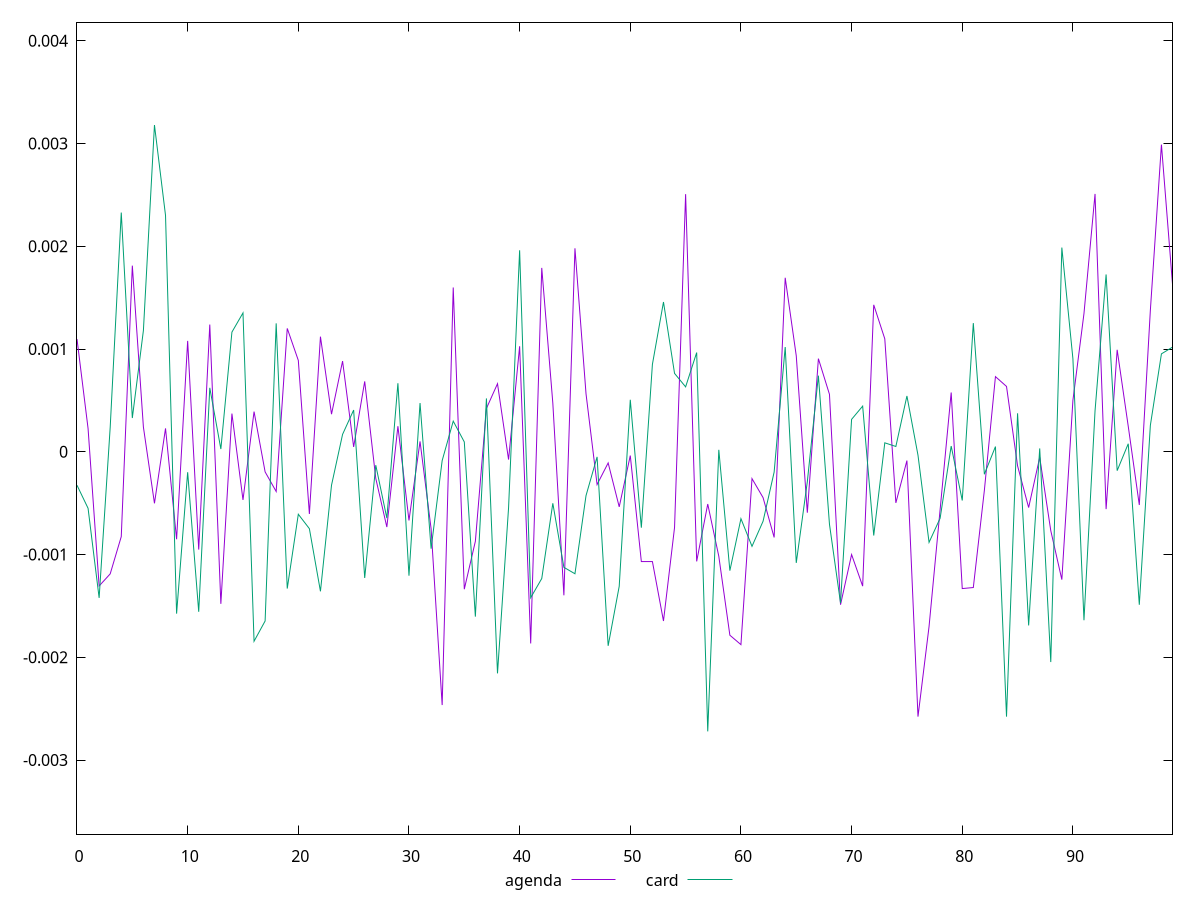 reset

$agenda <<EOF
0 0.0010973125500120468
1 0.000226664120112402
2 -0.0013054106917261637
3 -0.0011878220818976482
4 -0.0008251541810067132
5 0.0018118953431988916
6 0.00024141372206262015
7 -0.0005013420290058832
8 0.00022806284199737708
9 -0.0008507974566807703
10 0.0010796929414489905
11 -0.0009511746147288849
12 0.0012382265484097235
13 -0.0014795239353444524
14 0.0003719708827312512
15 -0.00046802478378074635
16 0.0003914235223569873
17 -0.0001954322745780883
18 -0.00038624173987767963
19 0.001200962270214001
20 0.0008898399327744944
21 -0.0006046513083704311
22 0.0011207196154508381
23 0.00036631898292173866
24 0.0008828565143142314
25 0.000047580195502038015
26 0.0006854653839134816
27 -0.00025861148897469294
28 -0.0007321631290459971
29 0.0002490961229804606
30 -0.0006682624719078835
31 0.00010130600582079069
32 -0.0007487593274134278
33 -0.0024646223691062556
34 0.0015989515339950508
35 -0.0013369803737342833
36 -0.0008709856013162925
37 0.0004223634274271394
38 0.0006627872017524073
39 -0.00007553848528772944
40 0.00102720301062173
41 -0.0018647054386838893
42 0.0017900174968785987
43 0.0004738416917477423
44 -0.001396377622497571
45 0.001980358075029112
46 0.000564341690128961
47 -0.0003186697804229116
48 -0.00010813893404364381
49 -0.0005357138291040495
50 -0.00003659924567400843
51 -0.0010683706395514295
52 -0.0010682958028849902
53 -0.0016464139678221829
54 -0.0007361840068207274
55 0.0025078395018204316
56 -0.0010664649831245599
57 -0.0005082850625100152
58 -0.001017054185146571
59 -0.0017850009401907674
60 -0.0018764855796601216
61 -0.00026106047783596987
62 -0.00044572289533889586
63 -0.0008332235812912539
64 0.001693691172611203
65 0.0009336827773369402
66 -0.0005924456416625468
67 0.000906725835445901
68 0.0005595625510943947
69 -0.0014878068992074875
70 -0.000999946977190716
71 -0.0013073275568938115
72 0.001430336349784319
73 0.0010996340449693554
74 -0.0004969867714477536
75 -0.00008520629964976524
76 -0.002577029739924237
77 -0.0017000973939716557
78 -0.0005624035394133752
79 0.0005774125243376352
80 -0.0013308645627239685
81 -0.0013207371227770604
82 -0.00037388454948670614
83 0.0007316836628620815
84 0.0006362057407345301
85 -0.0001368343081866237
86 -0.0005423328334719244
87 -0.00005404530853946321
88 -0.0007671984022312173
89 -0.0012438772623483776
90 0.0005000028068606443
91 0.0013455553877513085
92 0.0025096702526042182
93 -0.0005575674937146211
94 0.0009929061668274134
95 0.0002489984532195906
96 -0.0005175134323402442
97 0.001378195057566385
98 0.002989477537861069
99 0.001631677881954222
EOF

$card <<EOF
0 -0.0003254442308792744
1 -0.0005496333627549727
2 -0.0014217129050842602
3 0.00023883181260081487
4 0.0023283037420925076
5 0.0003288130166718306
6 0.0011801800444023805
7 0.0031799764354474187
8 0.002300446130443534
9 -0.0015749528849837268
10 -0.00019858994928072525
11 -0.0015568958095060607
12 0.0006226948382951334
13 0.000026989799917420397
14 0.0011649983977274013
15 0.001351766075496301
16 -0.0018435851927209369
17 -0.001646439809748263
18 0.0012503430388763378
19 -0.0013307440006249892
20 -0.0006075465047029414
21 -0.0007479827747320283
22 -0.0013576468274241749
23 -0.000325182596813349
24 0.00016990507163959224
25 0.00040648213166181725
26 -0.0012276369971781
27 -0.00012996857199651797
28 -0.0006449709482707067
29 0.0006674322929506489
30 -0.0012054552207471543
31 0.0004744169298117673
32 -0.0009425100997806545
33 -0.00008569887752201133
34 0.00029853589401560634
35 0.00009607776270524893
36 -0.0016038025453226565
37 0.000519353046918486
38 -0.0021561364199428404
39 -0.0005458968791218092
40 0.001961535878553785
41 -0.001419897927028349
42 -0.0012330490542847127
43 -0.000500934722781693
44 -0.001124287676492973
45 -0.0011866874115950444
46 -0.00042605657682841523
47 -0.0000492939273477197
48 -0.0018879599109375977
49 -0.0013085728697436975
50 0.0005062440738846652
51 -0.0007381502737185796
52 0.0008510663599231513
53 0.001457880475680956
54 0.0007631081248704805
55 0.0006319820259487186
56 0.0009660281177603508
57 -0.002720610396409697
58 0.000019503415092314568
59 -0.0011563961058693082
60 -0.0006507373687150464
61 -0.0009198725527330531
62 -0.0006755615212780258
63 -0.00019734992322304606
64 0.0010197796334402765
65 -0.001080820478043959
66 -0.0002907033658120603
67 0.0007414856018434643
68 -0.0007044951276243105
69 -0.0014712327712164853
70 0.0003159703943101611
71 0.0004446940384813636
72 -0.0008145722860191767
73 0.00008758242489755458
74 0.00005185319006252437
75 0.0005435449162699776
76 -0.00003293153810544069
77 -0.0008812396738091422
78 -0.000646735154507213
79 0.00005598053684904014
80 -0.00047359105063646294
81 0.0012525963369848848
82 -0.0002184579629938177
83 0.00005094518434155482
84 -0.0025772554568538413
85 0.00037465276330126264
86 -0.0016893457540232335
87 0.00003277726077621224
88 -0.0020461692085257115
89 0.001987860322425996
90 0.0009057962576865433
91 -0.001638824531939928
92 0.0003987680716037681
93 0.0017259240682942253
94 -0.0001833777710916709
95 0.00007843128729694698
96 -0.0014884100887279598
97 0.0002578586151953638
98 0.0009532780436768369
99 0.0010191197725469199
EOF

set key outside below
set xrange [0:99]
set yrange [-0.0037206103964096972:0.004179976435447419]
set trange [-0.0037206103964096972:0.004179976435447419]
set terminal svg size 640, 520 enhanced background rgb 'white'
set output "reports/report_00028_2021-02-24T12-49-42.674Z/meta/pScore-difference/comparison/line/1_vs_2.svg"

plot $agenda title "agenda" with line, \
     $card title "card" with line

reset
